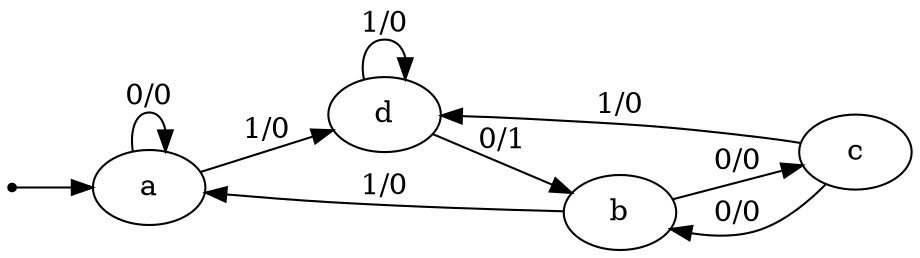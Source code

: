 digraph STG{
rankdir=LR;

INIT [shape = point];
a [label="a"];
b [label="b"];
c [label="c"];
d [label="d"];

INIT -> a;
a -> a [label="0/0"];
a -> d [label="1/0"];
b -> c [label="0/0"];
b -> a [label="1/0"];
c -> b [label="0/0"];
c -> d [label="1/0"];
d -> b [label="0/1"];
d -> d [label="1/0"];
}